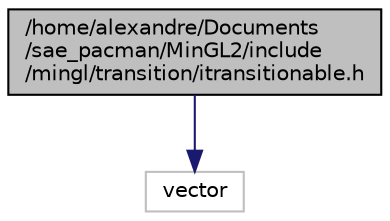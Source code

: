 digraph "/home/alexandre/Documents/sae_pacman/MinGL2/include/mingl/transition/itransitionable.h"
{
 // LATEX_PDF_SIZE
  edge [fontname="Helvetica",fontsize="10",labelfontname="Helvetica",labelfontsize="10"];
  node [fontname="Helvetica",fontsize="10",shape=record];
  Node1 [label="/home/alexandre/Documents\l/sae_pacman/MinGL2/include\l/mingl/transition/itransitionable.h",height=0.2,width=0.4,color="black", fillcolor="grey75", style="filled", fontcolor="black",tooltip="Interface pour objet \"transitionable\"."];
  Node1 -> Node2 [color="midnightblue",fontsize="10",style="solid",fontname="Helvetica"];
  Node2 [label="vector",height=0.2,width=0.4,color="grey75", fillcolor="white", style="filled",tooltip=" "];
}
